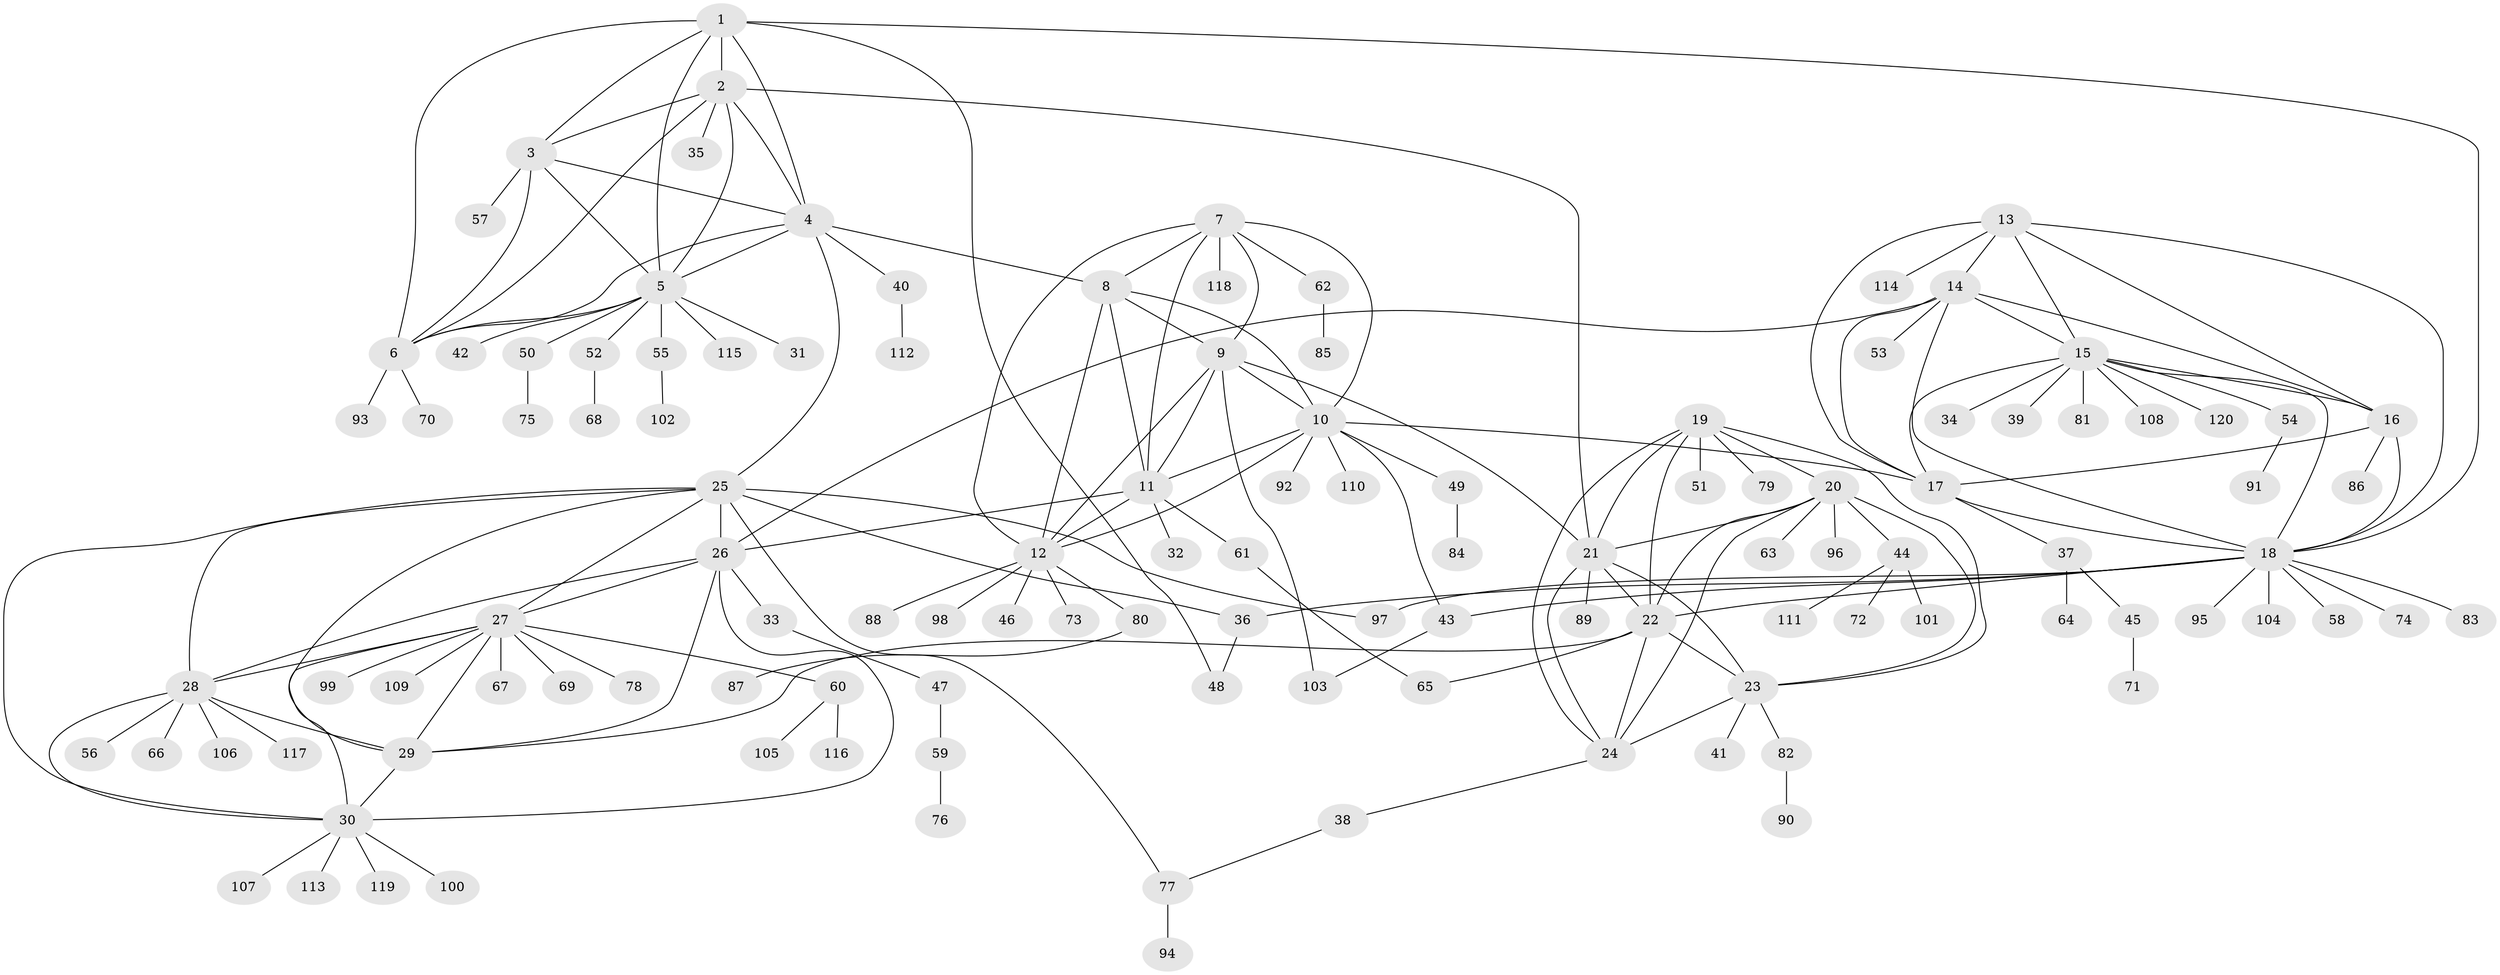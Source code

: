 // Generated by graph-tools (version 1.1) at 2025/02/03/09/25 03:02:48]
// undirected, 120 vertices, 182 edges
graph export_dot {
graph [start="1"]
  node [color=gray90,style=filled];
  1;
  2;
  3;
  4;
  5;
  6;
  7;
  8;
  9;
  10;
  11;
  12;
  13;
  14;
  15;
  16;
  17;
  18;
  19;
  20;
  21;
  22;
  23;
  24;
  25;
  26;
  27;
  28;
  29;
  30;
  31;
  32;
  33;
  34;
  35;
  36;
  37;
  38;
  39;
  40;
  41;
  42;
  43;
  44;
  45;
  46;
  47;
  48;
  49;
  50;
  51;
  52;
  53;
  54;
  55;
  56;
  57;
  58;
  59;
  60;
  61;
  62;
  63;
  64;
  65;
  66;
  67;
  68;
  69;
  70;
  71;
  72;
  73;
  74;
  75;
  76;
  77;
  78;
  79;
  80;
  81;
  82;
  83;
  84;
  85;
  86;
  87;
  88;
  89;
  90;
  91;
  92;
  93;
  94;
  95;
  96;
  97;
  98;
  99;
  100;
  101;
  102;
  103;
  104;
  105;
  106;
  107;
  108;
  109;
  110;
  111;
  112;
  113;
  114;
  115;
  116;
  117;
  118;
  119;
  120;
  1 -- 2;
  1 -- 3;
  1 -- 4;
  1 -- 5;
  1 -- 6;
  1 -- 18;
  1 -- 48;
  2 -- 3;
  2 -- 4;
  2 -- 5;
  2 -- 6;
  2 -- 21;
  2 -- 35;
  3 -- 4;
  3 -- 5;
  3 -- 6;
  3 -- 57;
  4 -- 5;
  4 -- 6;
  4 -- 8;
  4 -- 25;
  4 -- 40;
  5 -- 6;
  5 -- 31;
  5 -- 42;
  5 -- 50;
  5 -- 52;
  5 -- 55;
  5 -- 115;
  6 -- 70;
  6 -- 93;
  7 -- 8;
  7 -- 9;
  7 -- 10;
  7 -- 11;
  7 -- 12;
  7 -- 62;
  7 -- 118;
  8 -- 9;
  8 -- 10;
  8 -- 11;
  8 -- 12;
  9 -- 10;
  9 -- 11;
  9 -- 12;
  9 -- 21;
  9 -- 103;
  10 -- 11;
  10 -- 12;
  10 -- 17;
  10 -- 43;
  10 -- 49;
  10 -- 92;
  10 -- 110;
  11 -- 12;
  11 -- 26;
  11 -- 32;
  11 -- 61;
  12 -- 46;
  12 -- 73;
  12 -- 80;
  12 -- 88;
  12 -- 98;
  13 -- 14;
  13 -- 15;
  13 -- 16;
  13 -- 17;
  13 -- 18;
  13 -- 114;
  14 -- 15;
  14 -- 16;
  14 -- 17;
  14 -- 18;
  14 -- 26;
  14 -- 53;
  15 -- 16;
  15 -- 17;
  15 -- 18;
  15 -- 34;
  15 -- 39;
  15 -- 54;
  15 -- 81;
  15 -- 108;
  15 -- 120;
  16 -- 17;
  16 -- 18;
  16 -- 86;
  17 -- 18;
  17 -- 37;
  18 -- 22;
  18 -- 36;
  18 -- 43;
  18 -- 58;
  18 -- 74;
  18 -- 83;
  18 -- 95;
  18 -- 97;
  18 -- 104;
  19 -- 20;
  19 -- 21;
  19 -- 22;
  19 -- 23;
  19 -- 24;
  19 -- 51;
  19 -- 79;
  20 -- 21;
  20 -- 22;
  20 -- 23;
  20 -- 24;
  20 -- 44;
  20 -- 63;
  20 -- 96;
  21 -- 22;
  21 -- 23;
  21 -- 24;
  21 -- 89;
  22 -- 23;
  22 -- 24;
  22 -- 29;
  22 -- 65;
  23 -- 24;
  23 -- 41;
  23 -- 82;
  24 -- 38;
  25 -- 26;
  25 -- 27;
  25 -- 28;
  25 -- 29;
  25 -- 30;
  25 -- 36;
  25 -- 77;
  25 -- 97;
  26 -- 27;
  26 -- 28;
  26 -- 29;
  26 -- 30;
  26 -- 33;
  27 -- 28;
  27 -- 29;
  27 -- 30;
  27 -- 60;
  27 -- 67;
  27 -- 69;
  27 -- 78;
  27 -- 99;
  27 -- 109;
  28 -- 29;
  28 -- 30;
  28 -- 56;
  28 -- 66;
  28 -- 106;
  28 -- 117;
  29 -- 30;
  30 -- 100;
  30 -- 107;
  30 -- 113;
  30 -- 119;
  33 -- 47;
  36 -- 48;
  37 -- 45;
  37 -- 64;
  38 -- 77;
  40 -- 112;
  43 -- 103;
  44 -- 72;
  44 -- 101;
  44 -- 111;
  45 -- 71;
  47 -- 59;
  49 -- 84;
  50 -- 75;
  52 -- 68;
  54 -- 91;
  55 -- 102;
  59 -- 76;
  60 -- 105;
  60 -- 116;
  61 -- 65;
  62 -- 85;
  77 -- 94;
  80 -- 87;
  82 -- 90;
}
